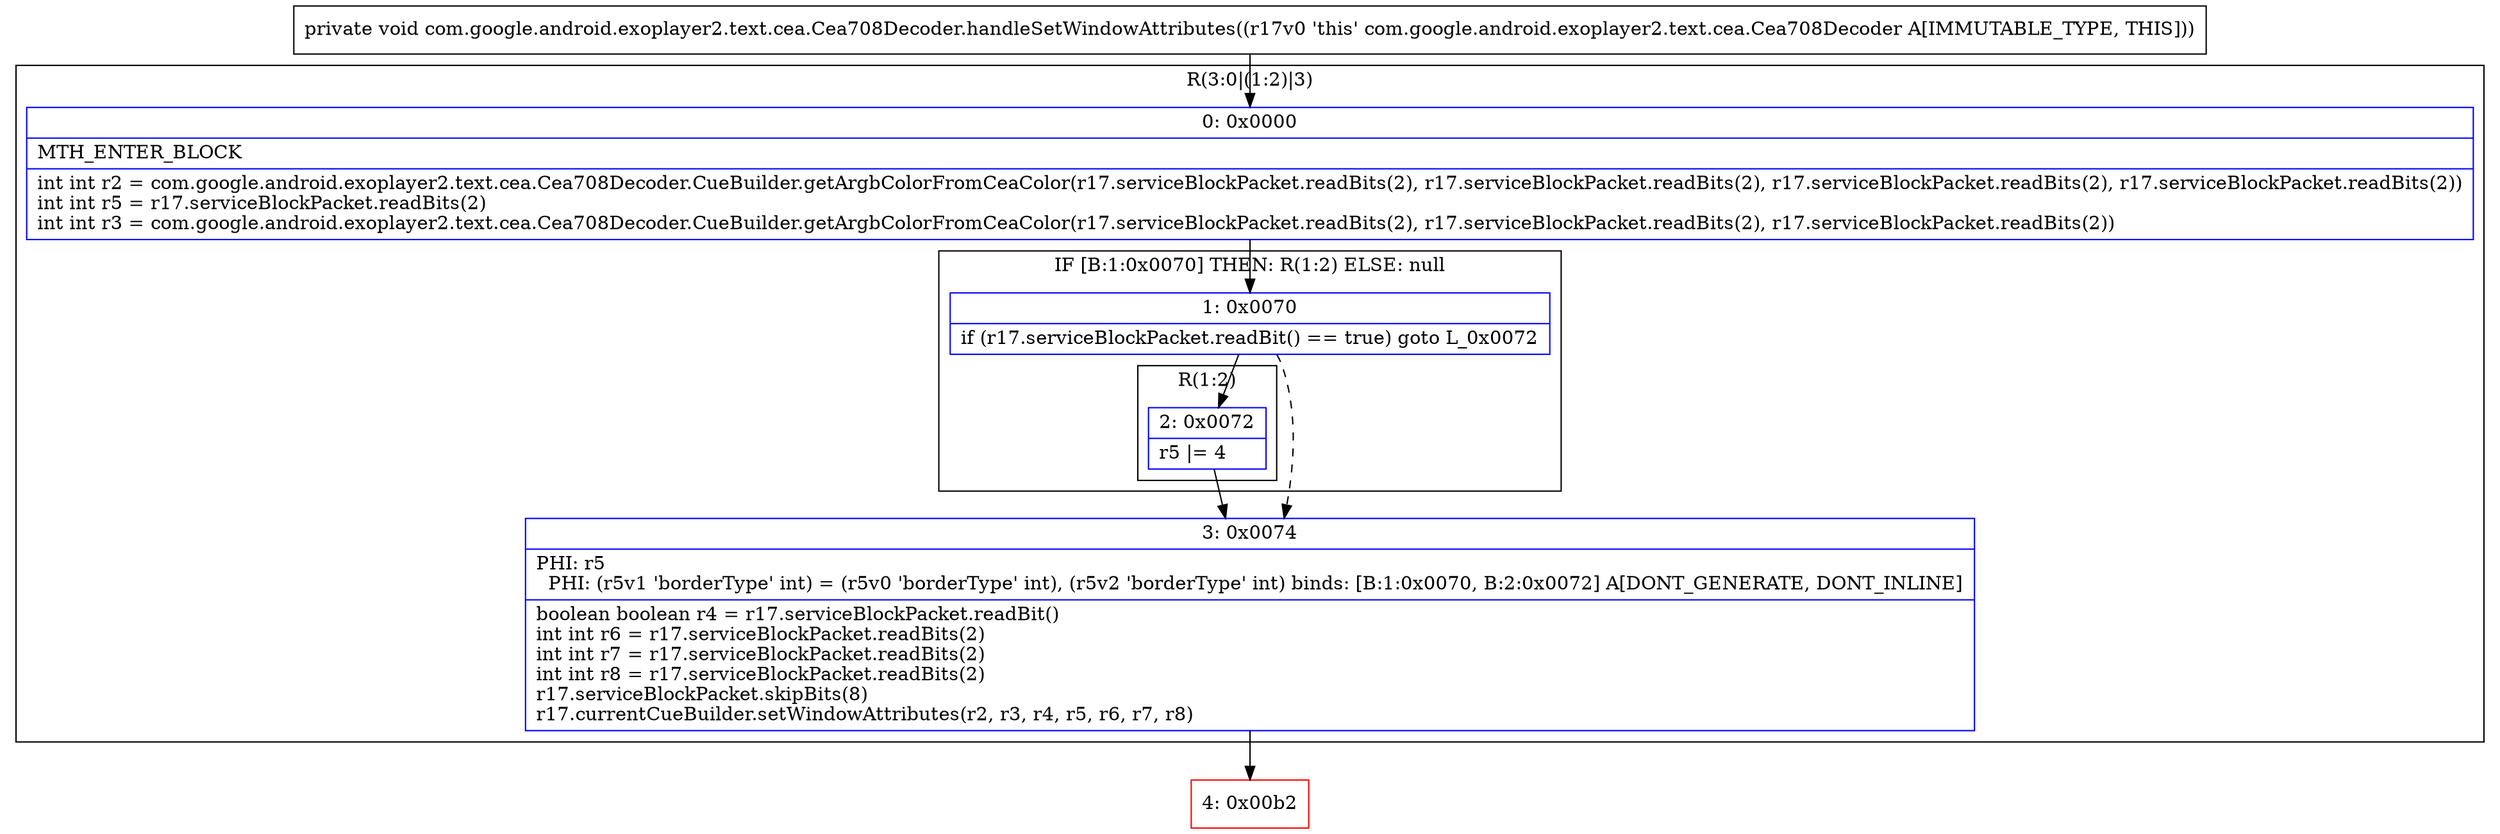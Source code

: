 digraph "CFG forcom.google.android.exoplayer2.text.cea.Cea708Decoder.handleSetWindowAttributes()V" {
subgraph cluster_Region_151312673 {
label = "R(3:0|(1:2)|3)";
node [shape=record,color=blue];
Node_0 [shape=record,label="{0\:\ 0x0000|MTH_ENTER_BLOCK\l|int int r2 = com.google.android.exoplayer2.text.cea.Cea708Decoder.CueBuilder.getArgbColorFromCeaColor(r17.serviceBlockPacket.readBits(2), r17.serviceBlockPacket.readBits(2), r17.serviceBlockPacket.readBits(2), r17.serviceBlockPacket.readBits(2))\lint int r5 = r17.serviceBlockPacket.readBits(2)\lint int r3 = com.google.android.exoplayer2.text.cea.Cea708Decoder.CueBuilder.getArgbColorFromCeaColor(r17.serviceBlockPacket.readBits(2), r17.serviceBlockPacket.readBits(2), r17.serviceBlockPacket.readBits(2))\l}"];
subgraph cluster_IfRegion_1704423674 {
label = "IF [B:1:0x0070] THEN: R(1:2) ELSE: null";
node [shape=record,color=blue];
Node_1 [shape=record,label="{1\:\ 0x0070|if (r17.serviceBlockPacket.readBit() == true) goto L_0x0072\l}"];
subgraph cluster_Region_265435382 {
label = "R(1:2)";
node [shape=record,color=blue];
Node_2 [shape=record,label="{2\:\ 0x0072|r5 \|= 4\l}"];
}
}
Node_3 [shape=record,label="{3\:\ 0x0074|PHI: r5 \l  PHI: (r5v1 'borderType' int) = (r5v0 'borderType' int), (r5v2 'borderType' int) binds: [B:1:0x0070, B:2:0x0072] A[DONT_GENERATE, DONT_INLINE]\l|boolean boolean r4 = r17.serviceBlockPacket.readBit()\lint int r6 = r17.serviceBlockPacket.readBits(2)\lint int r7 = r17.serviceBlockPacket.readBits(2)\lint int r8 = r17.serviceBlockPacket.readBits(2)\lr17.serviceBlockPacket.skipBits(8)\lr17.currentCueBuilder.setWindowAttributes(r2, r3, r4, r5, r6, r7, r8)\l}"];
}
Node_4 [shape=record,color=red,label="{4\:\ 0x00b2}"];
MethodNode[shape=record,label="{private void com.google.android.exoplayer2.text.cea.Cea708Decoder.handleSetWindowAttributes((r17v0 'this' com.google.android.exoplayer2.text.cea.Cea708Decoder A[IMMUTABLE_TYPE, THIS])) }"];
MethodNode -> Node_0;
Node_0 -> Node_1;
Node_1 -> Node_2;
Node_1 -> Node_3[style=dashed];
Node_2 -> Node_3;
Node_3 -> Node_4;
}

